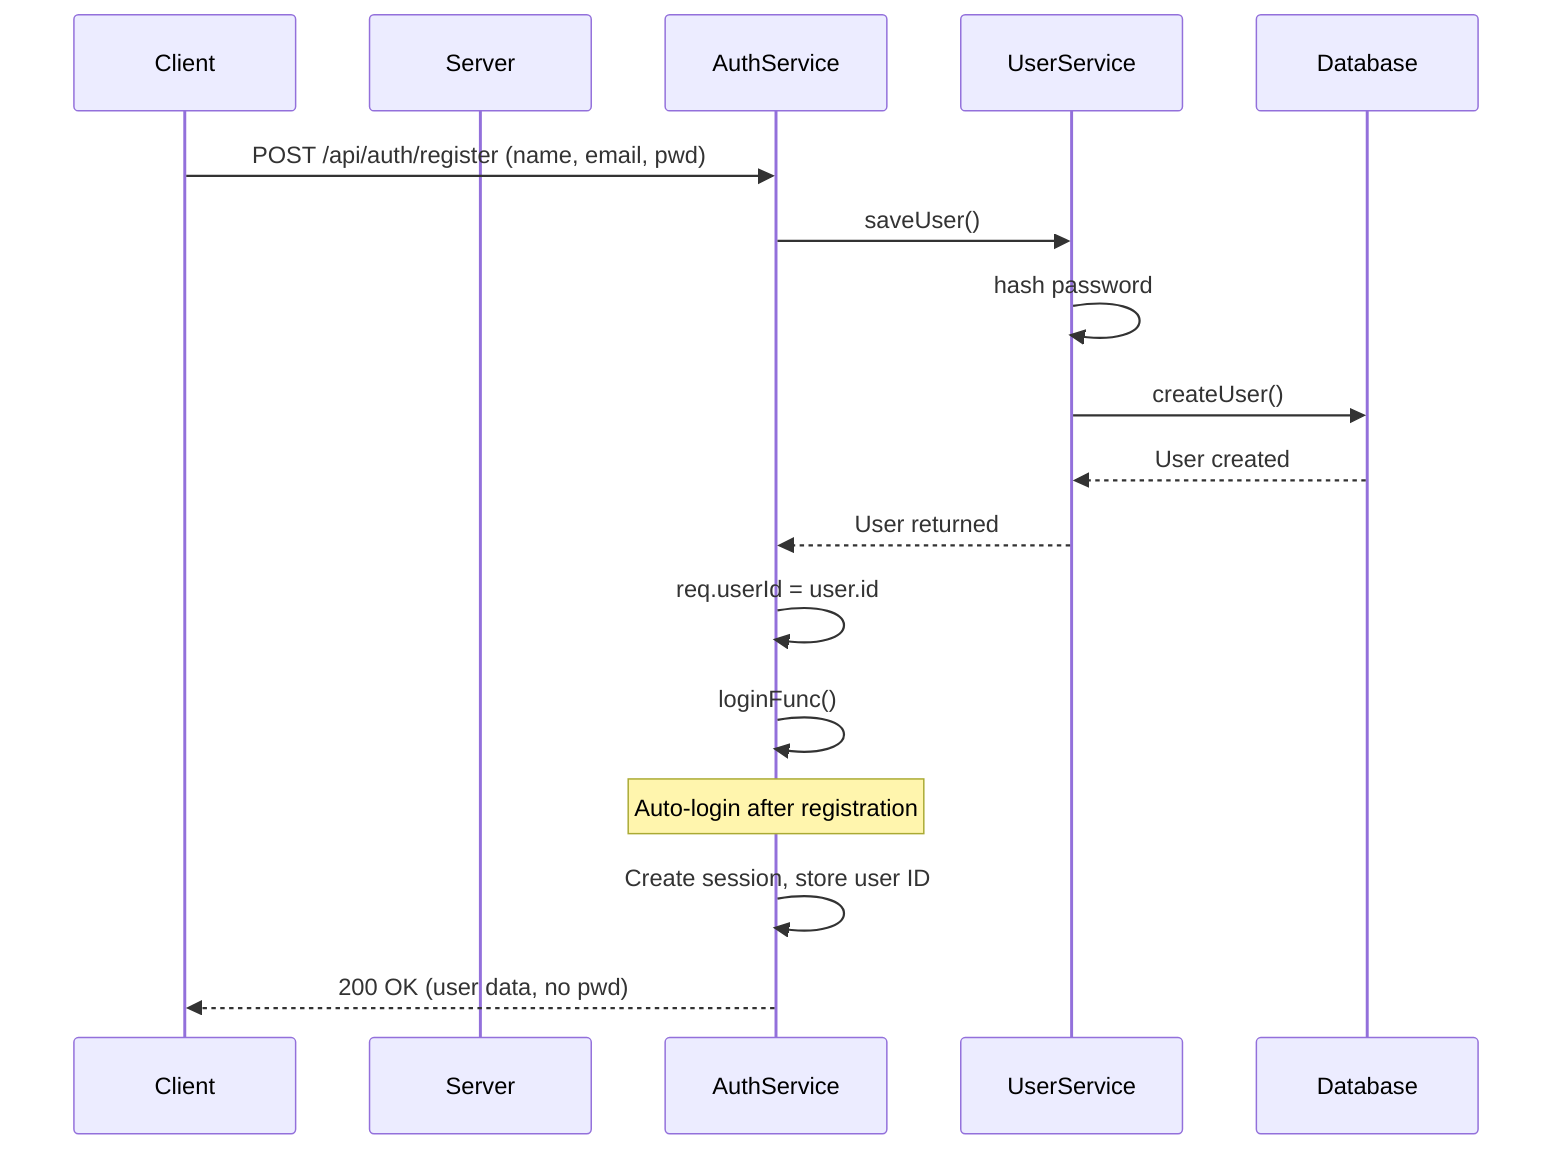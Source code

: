 sequenceDiagram
    participant Client
    participant Server
    participant AuthService
    participant UserService
    participant Database

    Client->>AuthService: POST /api/auth/register (name, email, pwd)
    AuthService->>UserService: saveUser()
    UserService->>UserService: hash password
    UserService->>Database: createUser()
    Database-->>UserService: User created
    UserService-->>AuthService: User returned
    AuthService->>AuthService: req.userId = user.id
    AuthService->>AuthService: loginFunc()
    Note over AuthService: Auto-login after registration
    AuthService->>AuthService: Create session, store user ID
    AuthService-->>Client: 200 OK (user data, no pwd)
